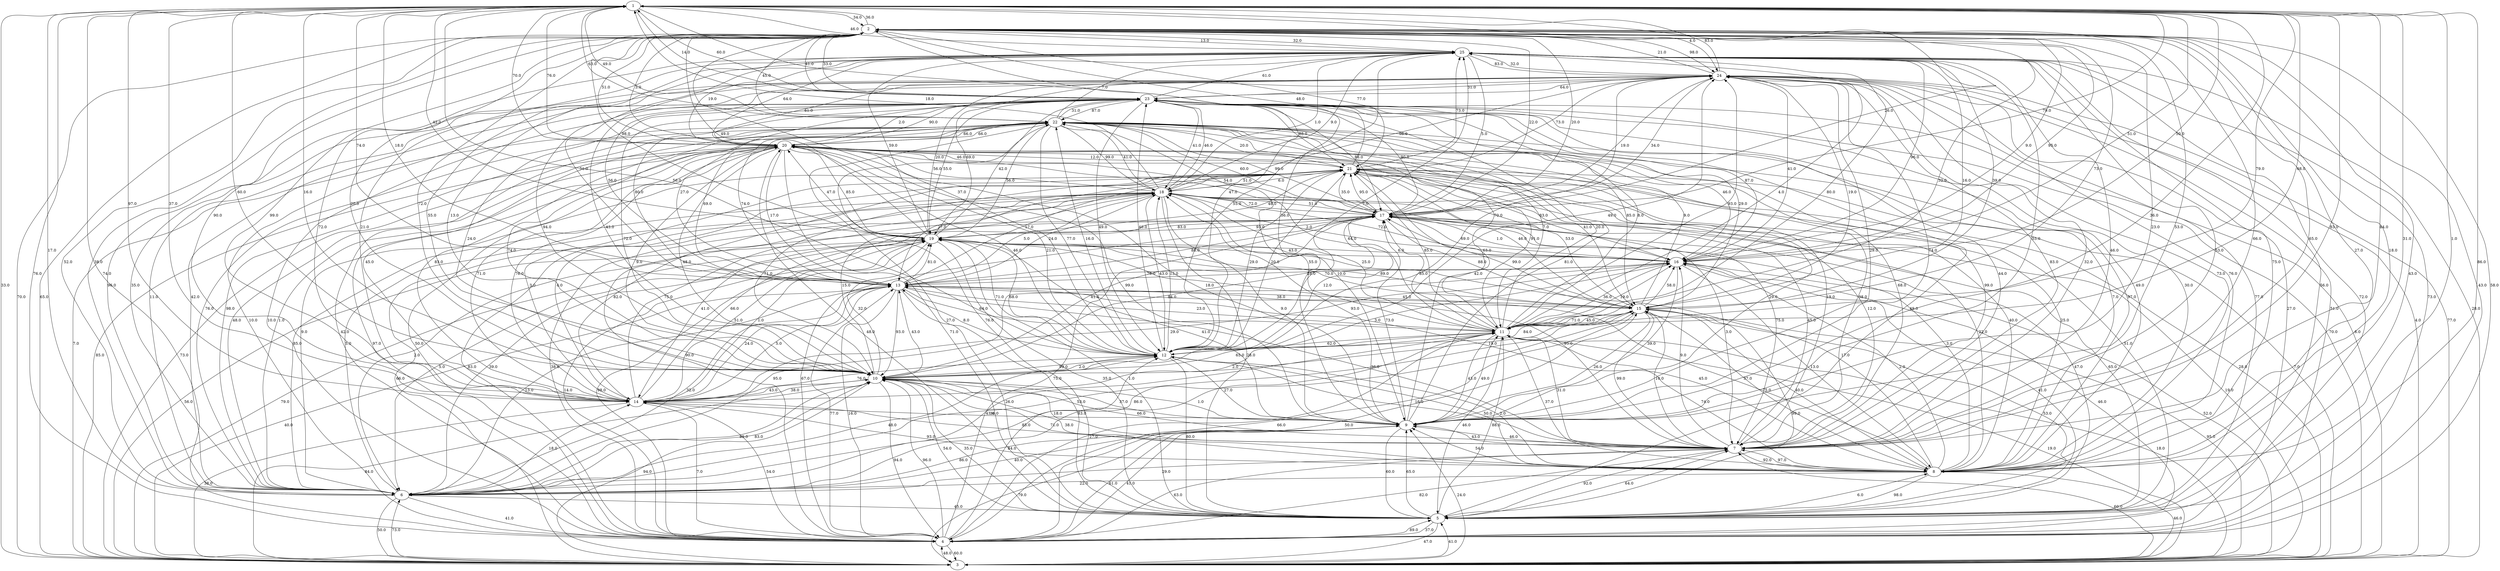 strict digraph G {
  1 [ label="1" ];
  2 [ label="2" ];
  3 [ label="3" ];
  4 [ label="4" ];
  5 [ label="5" ];
  6 [ label="6" ];
  7 [ label="7" ];
  8 [ label="8" ];
  9 [ label="9" ];
  10 [ label="10" ];
  11 [ label="11" ];
  12 [ label="12" ];
  13 [ label="13" ];
  14 [ label="14" ];
  15 [ label="15" ];
  16 [ label="16" ];
  17 [ label="17" ];
  18 [ label="18" ];
  19 [ label="19" ];
  20 [ label="20" ];
  21 [ label="21" ];
  22 [ label="22" ];
  23 [ label="23" ];
  24 [ label="24" ];
  25 [ label="25" ];
  17 -> 10 [ label="41.0" ];
  16 -> 6 [ label="95.0" ];
  19 -> 1 [ label="42.0" ];
  24 -> 3 [ label="4.0" ];
  24 -> 2 [ label="21.0" ];
  14 -> 3 [ label="38.0" ];
  18 -> 5 [ label="28.0" ];
  2 -> 7 [ label="65.0" ];
  23 -> 16 [ label="87.0" ];
  19 -> 21 [ label="48.0" ];
  5 -> 10 [ label="35.0" ];
  12 -> 15 [ label="84.0" ];
  24 -> 18 [ label="96.0" ];
  17 -> 14 [ label="41.0" ];
  1 -> 24 [ label="4.0" ];
  22 -> 11 [ label="7.0" ];
  15 -> 10 [ label="19.0" ];
  18 -> 3 [ label="66.0" ];
  4 -> 7 [ label="82.0" ];
  22 -> 23 [ label="31.0" ];
  15 -> 19 [ label="70.0" ];
  24 -> 1 [ label="83.0" ];
  23 -> 25 [ label="61.0" ];
  3 -> 21 [ label="7.0" ];
  14 -> 11 [ label="2.0" ];
  25 -> 13 [ label="51.0" ];
  22 -> 17 [ label="60.0" ];
  25 -> 17 [ label="5.0" ];
  15 -> 4 [ label="66.0" ];
  1 -> 2 [ label="34.0" ];
  11 -> 1 [ label="79.0" ];
  6 -> 13 [ label="13.0" ];
  24 -> 17 [ label="34.0" ];
  5 -> 17 [ label="65.0" ];
  10 -> 20 [ label="9.0" ];
  25 -> 5 [ label="56.0" ];
  20 -> 1 [ label="70.0" ];
  20 -> 19 [ label="85.0" ];
  20 -> 10 [ label="48.0" ];
  13 -> 15 [ label="45.0" ];
  18 -> 17 [ label="72.0" ];
  24 -> 4 [ label="27.0" ];
  10 -> 13 [ label="43.0" ];
  8 -> 11 [ label="74.0" ];
  5 -> 4 [ label="37.0" ];
  9 -> 3 [ label="79.0" ];
  8 -> 21 [ label="25.0" ];
  3 -> 24 [ label="77.0" ];
  11 -> 22 [ label="20.0" ];
  18 -> 12 [ label="43.0" ];
  24 -> 12 [ label="70.0" ];
  7 -> 24 [ label="32.0" ];
  6 -> 7 [ label="29.0" ];
  12 -> 2 [ label="37.0" ];
  8 -> 16 [ label="2.0" ];
  20 -> 6 [ label="1.0" ];
  20 -> 13 [ label="17.0" ];
  3 -> 4 [ label="48.0" ];
  17 -> 5 [ label="47.0" ];
  15 -> 24 [ label="19.0" ];
  6 -> 19 [ label="39.0" ];
  1 -> 16 [ label="50.0" ];
  10 -> 7 [ label="18.0" ];
  4 -> 25 [ label="72.0" ];
  7 -> 25 [ label="53.0" ];
  4 -> 17 [ label="75.0" ];
  5 -> 9 [ label="65.0" ];
  22 -> 8 [ label="7.0" ];
  20 -> 11 [ label="64.0" ];
  13 -> 18 [ label="24.0" ];
  15 -> 22 [ label="9.0" ];
  22 -> 15 [ label="85.0" ];
  3 -> 7 [ label="60.0" ];
  9 -> 5 [ label="60.0" ];
  7 -> 9 [ label="46.0" ];
  12 -> 8 [ label="50.0" ];
  4 -> 16 [ label="46.0" ];
  10 -> 12 [ label="99.0" ];
  14 -> 4 [ label="7.0" ];
  23 -> 19 [ label="55.0" ];
  6 -> 4 [ label="41.0" ];
  18 -> 21 [ label="6.0" ];
  7 -> 11 [ label="31.0" ];
  23 -> 1 [ label="60.0" ];
  25 -> 8 [ label="75.0" ];
  9 -> 7 [ label="43.0" ];
  17 -> 24 [ label="19.0" ];
  7 -> 20 [ label="38.0" ];
  15 -> 11 [ label="71.0" ];
  12 -> 23 [ label="40.0" ];
  1 -> 7 [ label="83.0" ];
  4 -> 12 [ label="84.0" ];
  8 -> 13 [ label="37.0" ];
  20 -> 14 [ label="71.0" ];
  10 -> 11 [ label="65.0" ];
  20 -> 21 [ label="46.0" ];
  16 -> 13 [ label="28.0" ];
  9 -> 20 [ label="18.0" ];
  5 -> 22 [ label="76.0" ];
  2 -> 16 [ label="95.0" ];
  18 -> 14 [ label="82.0" ];
  6 -> 22 [ label="98.0" ];
  21 -> 13 [ label="27.0" ];
  13 -> 10 [ label="93.0" ];
  14 -> 17 [ label="66.0" ];
  4 -> 10 [ label="96.0" ];
  14 -> 12 [ label="76.0" ];
  25 -> 15 [ label="16.0" ];
  19 -> 25 [ label="59.0" ];
  2 -> 4 [ label="43.0" ];
  22 -> 14 [ label="45.0" ];
  3 -> 23 [ label="6.0" ];
  6 -> 12 [ label="48.0" ];
  2 -> 6 [ label="52.0" ];
  10 -> 9 [ label="1.0" ];
  23 -> 20 [ label="90.0" ];
  4 -> 1 [ label="74.0" ];
  4 -> 24 [ label="51.0" ];
  16 -> 8 [ label="13.0" ];
  5 -> 8 [ label="6.0" ];
  7 -> 18 [ label="45.0" ];
  23 -> 17 [ label="88.0" ];
  11 -> 23 [ label="8.0" ];
  4 -> 19 [ label="98.0" ];
  3 -> 17 [ label="19.0" ];
  20 -> 15 [ label="41.0" ];
  20 -> 12 [ label="46.0" ];
  1 -> 10 [ label="60.0" ];
  20 -> 9 [ label="99.0" ];
  17 -> 16 [ label="1.0" ];
  25 -> 18 [ label="1.0" ];
  22 -> 12 [ label="77.0" ];
  7 -> 4 [ label="63.0" ];
  8 -> 19 [ label="17.0" ];
  13 -> 24 [ label="56.0" ];
  8 -> 6 [ label="22.0" ];
  6 -> 10 [ label="83.0" ];
  6 -> 15 [ label="86.0" ];
  6 -> 5 [ label="45.0" ];
  23 -> 22 [ label="87.0" ];
  20 -> 24 [ label="61.0" ];
  6 -> 14 [ label="18.0" ];
  7 -> 15 [ label="99.0" ];
  10 -> 23 [ label="72.0" ];
  2 -> 8 [ label="27.0" ];
  15 -> 2 [ label="73.0" ];
  22 -> 1 [ label="49.0" ];
  21 -> 3 [ label="28.0" ];
  13 -> 4 [ label="16.0" ];
  19 -> 14 [ label="1.0" ];
  9 -> 24 [ label="74.0" ];
  7 -> 10 [ label="66.0" ];
  11 -> 17 [ label="85.0" ];
  14 -> 1 [ label="37.0" ];
  3 -> 11 [ label="18.0" ];
  8 -> 2 [ label="18.0" ];
  16 -> 18 [ label="72.0" ];
  19 -> 3 [ label="56.0" ];
  2 -> 12 [ label="47.0" ];
  17 -> 12 [ label="12.0" ];
  24 -> 8 [ label="73.0" ];
  2 -> 11 [ label="32.0" ];
  15 -> 7 [ label="10.0" ];
  8 -> 24 [ label="76.0" ];
  24 -> 10 [ label="94.0" ];
  8 -> 12 [ label="2.0" ];
  9 -> 17 [ label="73.0" ];
  22 -> 5 [ label="27.0" ];
  6 -> 23 [ label="42.0" ];
  16 -> 11 [ label="36.0" ];
  10 -> 8 [ label="71.0" ];
  10 -> 17 [ label="84.0" ];
  9 -> 21 [ label="29.0" ];
  25 -> 20 [ label="19.0" ];
  3 -> 1 [ label="33.0" ];
  12 -> 7 [ label="16.0" ];
  22 -> 13 [ label="69.0" ];
  24 -> 5 [ label="77.0" ];
  18 -> 20 [ label="56.0" ];
  8 -> 23 [ label="30.0" ];
  25 -> 24 [ label="83.0" ];
  2 -> 20 [ label="51.0" ];
  23 -> 6 [ label="11.0" ];
  22 -> 20 [ label="66.0" ];
  1 -> 12 [ label="56.0" ];
  10 -> 3 [ label="84.0" ];
  7 -> 8 [ label="92.0" ];
  7 -> 16 [ label="9.0" ];
  18 -> 25 [ label="9.0" ];
  13 -> 16 [ label="76.0" ];
  3 -> 10 [ label="94.0" ];
  5 -> 7 [ label="64.0" ];
  19 -> 12 [ label="68.0" ];
  23 -> 21 [ label="88.0" ];
  13 -> 5 [ label="26.0" ];
  20 -> 3 [ label="85.0" ];
  22 -> 4 [ label="42.0" ];
  25 -> 4 [ label="73.0" ];
  18 -> 16 [ label="2.0" ];
  15 -> 5 [ label="99.0" ];
  20 -> 23 [ label="2.0" ];
  22 -> 16 [ label="46.0" ];
  10 -> 24 [ label="43.0" ];
  19 -> 2 [ label="49.0" ];
  10 -> 19 [ label="32.0" ];
  15 -> 8 [ label="40.0" ];
  4 -> 15 [ label="50.0" ];
  23 -> 24 [ label="64.0" ];
  2 -> 23 [ label="41.0" ];
  8 -> 7 [ label="97.0" ];
  14 -> 18 [ label="75.0" ];
  11 -> 3 [ label="19.0" ];
  12 -> 18 [ label="13.0" ];
  15 -> 25 [ label="39.0" ];
  18 -> 22 [ label="41.0" ];
  16 -> 17 [ label="69.0" ];
  4 -> 23 [ label="10.0" ];
  9 -> 19 [ label="41.0" ];
  19 -> 4 [ label="14.0" ];
  20 -> 2 [ label="3.0" ];
  10 -> 14 [ label="38.0" ];
  5 -> 23 [ label="49.0" ];
  9 -> 6 [ label="86.0" ];
  17 -> 4 [ label="67.0" ];
  19 -> 7 [ label="95.0" ];
  4 -> 3 [ label="60.0" ];
  4 -> 20 [ label="50.0" ];
  21 -> 24 [ label="73.0" ];
  21 -> 15 [ label="46.0" ];
  25 -> 2 [ label="13.0" ];
  13 -> 8 [ label="45.0" ];
  18 -> 7 [ label="75.0" ];
  3 -> 5 [ label="41.0" ];
  8 -> 5 [ label="98.0" ];
  21 -> 17 [ label="35.0" ];
  14 -> 21 [ label="4.0" ];
  2 -> 10 [ label="72.0" ];
  6 -> 3 [ label="50.0" ];
  20 -> 22 [ label="66.0" ];
  4 -> 11 [ label="27.0" ];
  6 -> 18 [ label="5.0" ];
  11 -> 8 [ label="37.0" ];
  3 -> 6 [ label="73.0" ];
  12 -> 24 [ label="49.0" ];
  8 -> 9 [ label="54.0" ];
  21 -> 22 [ label="20.0" ];
  25 -> 9 [ label="55.0" ];
  17 -> 23 [ label="90.0" ];
  19 -> 23 [ label="42.0" ];
  13 -> 1 [ label="74.0" ];
  19 -> 16 [ label="6.0" ];
  10 -> 4 [ label="94.0" ];
  3 -> 20 [ label="73.0" ];
  8 -> 10 [ label="38.0" ];
  8 -> 17 [ label="3.0" ];
  25 -> 11 [ label="4.0" ];
  23 -> 13 [ label="80.0" ];
  22 -> 18 [ label="99.0" ];
  25 -> 16 [ label="96.0" ];
  15 -> 13 [ label="38.0" ];
  1 -> 11 [ label="68.0" ];
  25 -> 10 [ label="55.0" ];
  14 -> 25 [ label="21.0" ];
  4 -> 14 [ label="54.0" ];
  21 -> 18 [ label="51.0" ];
  12 -> 25 [ label="7.0" ];
  9 -> 22 [ label="42.0" ];
  21 -> 16 [ label="83.0" ];
  23 -> 10 [ label="24.0" ];
  11 -> 25 [ label="80.0" ];
  16 -> 1 [ label="51.0" ];
  12 -> 5 [ label="80.0" ];
  14 -> 19 [ label="51.0" ];
  17 -> 20 [ label="54.0" ];
  12 -> 20 [ label="21.0" ];
  2 -> 14 [ label="99.0" ];
  5 -> 15 [ label="53.0" ];
  8 -> 15 [ label="75.0" ];
  14 -> 20 [ label="76.0" ];
  9 -> 23 [ label="81.0" ];
  12 -> 22 [ label="16.0" ];
  22 -> 19 [ label="56.0" ];
  2 -> 21 [ label="77.0" ];
  10 -> 5 [ label="54.0" ];
  18 -> 6 [ label="85.0" ];
  14 -> 13 [ label="24.0" ];
  2 -> 17 [ label="20.0" ];
  22 -> 9 [ label="10.0" ];
  19 -> 20 [ label="47.0" ];
  21 -> 25 [ label="73.0" ];
  17 -> 19 [ label="83.0" ];
  11 -> 16 [ label="19.0" ];
  17 -> 6 [ label="2.0" ];
  17 -> 18 [ label="51.0" ];
  24 -> 23 [ label="31.0" ];
  17 -> 15 [ label="88.0" ];
  11 -> 15 [ label="45.0" ];
  3 -> 13 [ label="40.0" ];
  1 -> 14 [ label="97.0" ];
  23 -> 18 [ label="41.0" ];
  14 -> 10 [ label="43.0" ];
  11 -> 9 [ label="43.0" ];
  18 -> 9 [ label="9.0" ];
  1 -> 13 [ label="18.0" ];
  21 -> 14 [ label="3.0" ];
  8 -> 22 [ label="97.0" ];
  18 -> 23 [ label="46.0" ];
  1 -> 17 [ label="79.0" ];
  25 -> 3 [ label="28.0" ];
  23 -> 12 [ label="49.0" ];
  4 -> 18 [ label="38.0" ];
  19 -> 6 [ label="5.0" ];
  17 -> 21 [ label="95.0" ];
  11 -> 24 [ label="93.0" ];
  11 -> 20 [ label="91.0" ];
  15 -> 3 [ label="95.0" ];
  1 -> 9 [ label="56.0" ];
  13 -> 14 [ label="5.0" ];
  4 -> 13 [ label="77.0" ];
  25 -> 14 [ label="72.0" ];
  3 -> 2 [ label="65.0" ];
  12 -> 13 [ label="8.0" ];
  17 -> 2 [ label="22.0" ];
  23 -> 2 [ label="33.0" ];
  9 -> 18 [ label="93.0" ];
  2 -> 19 [ label="98.0" ];
  24 -> 19 [ label="69.0" ];
  5 -> 2 [ label="43.0" ];
  1 -> 25 [ label="46.0" ];
  24 -> 16 [ label="41.0" ];
  20 -> 25 [ label="64.0" ];
  10 -> 16 [ label="3.0" ];
  17 -> 1 [ label="26.0" ];
  21 -> 10 [ label="71.0" ];
  6 -> 2 [ label="38.0" ];
  20 -> 5 [ label="71.0" ];
  4 -> 5 [ label="89.0" ];
  8 -> 3 [ label="46.0" ];
  2 -> 3 [ label="70.0" ];
  9 -> 4 [ label="61.0" ];
  2 -> 25 [ label="32.0" ];
  20 -> 4 [ label="97.0" ];
  16 -> 2 [ label="9.0" ];
  24 -> 6 [ label="96.0" ];
  22 -> 25 [ label="7.0" ];
  21 -> 4 [ label="90.0" ];
  1 -> 4 [ label="76.0" ];
  6 -> 24 [ label="35.0" ];
  1 -> 5 [ label="86.0" ];
  1 -> 22 [ label="63.0" ];
  18 -> 11 [ label="25.0" ];
  1 -> 23 [ label="14.0" ];
  6 -> 21 [ label="9.0" ];
  16 -> 5 [ label="41.0" ];
  21 -> 2 [ label="48.0" ];
  8 -> 18 [ label="22.0" ];
  25 -> 12 [ label="55.0" ];
  1 -> 8 [ label="31.0" ];
  5 -> 20 [ label="48.0" ];
  25 -> 7 [ label="46.0" ];
  14 -> 9 [ label="34.0" ];
  23 -> 4 [ label="10.0" ];
  21 -> 12 [ label="29.0" ];
  22 -> 7 [ label="68.0" ];
  12 -> 21 [ label="20.0" ];
  23 -> 7 [ label="44.0" ];
  21 -> 8 [ label="40.0" ];
  2 -> 24 [ label="98.0" ];
  15 -> 6 [ label="53.0" ];
  6 -> 1 [ label="17.0" ];
  24 -> 9 [ label="29.0" ];
  10 -> 1 [ label="16.0" ];
  23 -> 3 [ label="70.0" ];
  13 -> 6 [ label="32.0" ];
  5 -> 3 [ label="47.0" ];
  22 -> 6 [ label="76.0" ];
  11 -> 21 [ label="85.0" ];
  24 -> 7 [ label="83.0" ];
  17 -> 22 [ label="99.0" ];
  13 -> 17 [ label="88.0" ];
  10 -> 6 [ label="89.0" ];
  2 -> 22 [ label="45.0" ];
  13 -> 19 [ label="81.0" ];
  11 -> 18 [ label="55.0" ];
  6 -> 20 [ label="48.0" ];
  16 -> 19 [ label="43.0" ];
  8 -> 1 [ label="1.0" ];
  10 -> 22 [ label="74.0" ];
  21 -> 20 [ label="12.0" ];
  3 -> 9 [ label="24.0" ];
  3 -> 22 [ label="7.0" ];
  13 -> 11 [ label="64.0" ];
  7 -> 14 [ label="85.0" ];
  23 -> 8 [ label="49.0" ];
  19 -> 15 [ label="89.0" ];
  6 -> 11 [ label="83.0" ];
  4 -> 2 [ label="58.0" ];
  19 -> 24 [ label="20.0" ];
  14 -> 16 [ label="29.0" ];
  6 -> 9 [ label="40.0" ];
  5 -> 11 [ label="88.0" ];
  15 -> 16 [ label="58.0" ];
  13 -> 23 [ label="27.0" ];
  5 -> 19 [ label="1.0" ];
  15 -> 17 [ label="99.0" ];
  2 -> 9 [ label="23.0" ];
  2 -> 1 [ label="36.0" ];
  7 -> 22 [ label="99.0" ];
  16 -> 3 [ label="52.0" ];
  23 -> 15 [ label="29.0" ];
  10 -> 25 [ label="13.0" ];
  3 -> 19 [ label="79.0" ];
  14 -> 22 [ label="83.0" ];
  12 -> 10 [ label="2.0" ];
  21 -> 7 [ label="12.0" ];
  1 -> 20 [ label="76.0" ];
  11 -> 12 [ label="62.0" ];
  11 -> 6 [ label="43.0" ];
  8 -> 14 [ label="93.0" ];
  7 -> 1 [ label="84.0" ];
  18 -> 1 [ label="18.0" ];
  21 -> 11 [ label="63.0" ];
  19 -> 5 [ label="35.0" ];
  4 -> 9 [ label="41.0" ];
  10 -> 2 [ label="20.0" ];
  14 -> 2 [ label="90.0" ];
  17 -> 7 [ label="3.0" ];
  9 -> 10 [ label="37.0" ];
  13 -> 22 [ label="74.0" ];
  19 -> 17 [ label="93.0" ];
  11 -> 13 [ label="23.0" ];
  10 -> 18 [ label="15.0" ];
  15 -> 9 [ label="26.0" ];
  9 -> 2 [ label="53.0" ];
  13 -> 21 [ label="17.0" ];
  9 -> 11 [ label="49.0" ];
  7 -> 5 [ label="92.0" ];
  12 -> 9 [ label="27.0" ];
  20 -> 7 [ label="19.0" ];
  18 -> 4 [ label="83.0" ];
  12 -> 19 [ label="71.0" ];
  16 -> 9 [ label="39.0" ];
  11 -> 5 [ label="46.0" ];
  15 -> 21 [ label="53.0" ];
  7 -> 2 [ label="66.0" ];
  13 -> 7 [ label="36.0" ];
  5 -> 21 [ label="51.0" ];
  18 -> 13 [ label="5.0" ];
  9 -> 1 [ label="36.0" ];
  24 -> 25 [ label="32.0" ];
}
